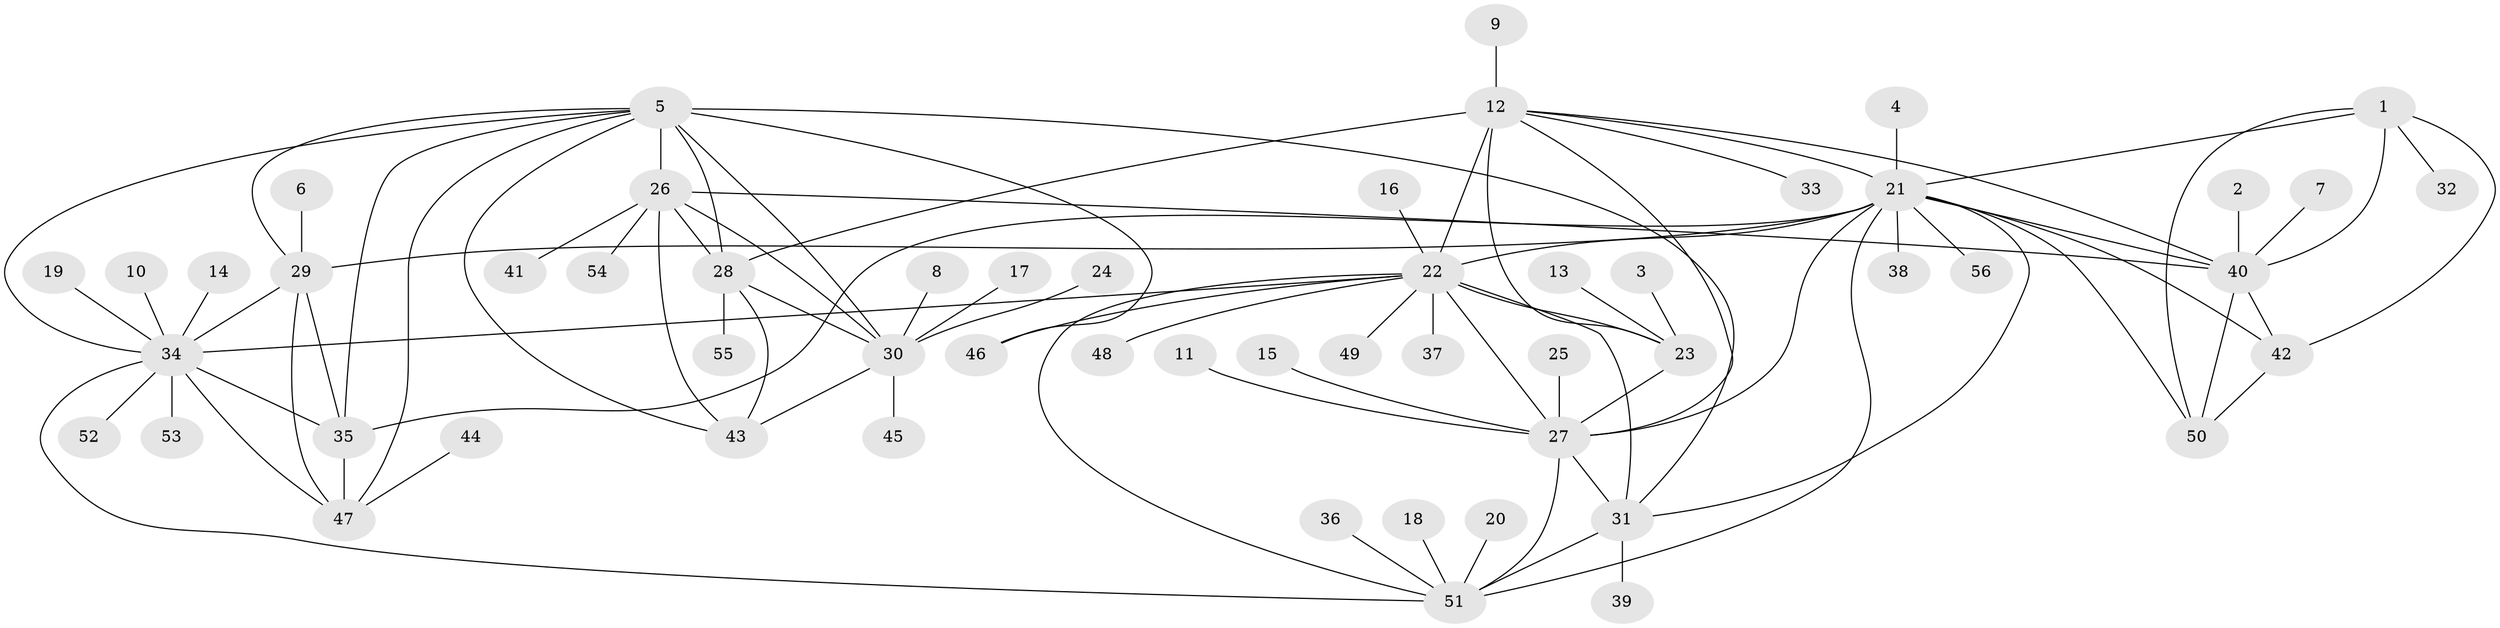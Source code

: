 // original degree distribution, {8: 0.044642857142857144, 7: 0.044642857142857144, 5: 0.026785714285714284, 6: 0.044642857142857144, 9: 0.03571428571428571, 13: 0.008928571428571428, 10: 0.017857142857142856, 3: 0.08035714285714286, 1: 0.5892857142857143, 2: 0.09821428571428571, 4: 0.008928571428571428}
// Generated by graph-tools (version 1.1) at 2025/26/03/09/25 03:26:36]
// undirected, 56 vertices, 91 edges
graph export_dot {
graph [start="1"]
  node [color=gray90,style=filled];
  1;
  2;
  3;
  4;
  5;
  6;
  7;
  8;
  9;
  10;
  11;
  12;
  13;
  14;
  15;
  16;
  17;
  18;
  19;
  20;
  21;
  22;
  23;
  24;
  25;
  26;
  27;
  28;
  29;
  30;
  31;
  32;
  33;
  34;
  35;
  36;
  37;
  38;
  39;
  40;
  41;
  42;
  43;
  44;
  45;
  46;
  47;
  48;
  49;
  50;
  51;
  52;
  53;
  54;
  55;
  56;
  1 -- 21 [weight=1.0];
  1 -- 32 [weight=1.0];
  1 -- 40 [weight=1.0];
  1 -- 42 [weight=1.0];
  1 -- 50 [weight=1.0];
  2 -- 40 [weight=1.0];
  3 -- 23 [weight=1.0];
  4 -- 21 [weight=1.0];
  5 -- 26 [weight=1.0];
  5 -- 28 [weight=1.0];
  5 -- 29 [weight=1.0];
  5 -- 30 [weight=1.0];
  5 -- 31 [weight=1.0];
  5 -- 34 [weight=1.0];
  5 -- 35 [weight=1.0];
  5 -- 43 [weight=1.0];
  5 -- 46 [weight=2.0];
  5 -- 47 [weight=1.0];
  6 -- 29 [weight=1.0];
  7 -- 40 [weight=1.0];
  8 -- 30 [weight=1.0];
  9 -- 12 [weight=1.0];
  10 -- 34 [weight=1.0];
  11 -- 27 [weight=1.0];
  12 -- 21 [weight=2.0];
  12 -- 22 [weight=3.0];
  12 -- 23 [weight=3.0];
  12 -- 27 [weight=1.0];
  12 -- 28 [weight=1.0];
  12 -- 33 [weight=1.0];
  12 -- 40 [weight=1.0];
  13 -- 23 [weight=1.0];
  14 -- 34 [weight=1.0];
  15 -- 27 [weight=1.0];
  16 -- 22 [weight=1.0];
  17 -- 30 [weight=1.0];
  18 -- 51 [weight=1.0];
  19 -- 34 [weight=1.0];
  20 -- 51 [weight=1.0];
  21 -- 22 [weight=1.0];
  21 -- 27 [weight=1.0];
  21 -- 29 [weight=1.0];
  21 -- 31 [weight=1.0];
  21 -- 35 [weight=1.0];
  21 -- 38 [weight=1.0];
  21 -- 40 [weight=1.0];
  21 -- 42 [weight=1.0];
  21 -- 50 [weight=1.0];
  21 -- 51 [weight=1.0];
  21 -- 56 [weight=1.0];
  22 -- 23 [weight=1.0];
  22 -- 27 [weight=1.0];
  22 -- 31 [weight=1.0];
  22 -- 34 [weight=1.0];
  22 -- 37 [weight=1.0];
  22 -- 46 [weight=1.0];
  22 -- 48 [weight=1.0];
  22 -- 49 [weight=1.0];
  22 -- 51 [weight=1.0];
  23 -- 27 [weight=1.0];
  24 -- 30 [weight=1.0];
  25 -- 27 [weight=1.0];
  26 -- 28 [weight=1.0];
  26 -- 30 [weight=1.0];
  26 -- 40 [weight=1.0];
  26 -- 41 [weight=1.0];
  26 -- 43 [weight=1.0];
  26 -- 54 [weight=1.0];
  27 -- 31 [weight=1.0];
  27 -- 51 [weight=1.0];
  28 -- 30 [weight=1.0];
  28 -- 43 [weight=1.0];
  28 -- 55 [weight=1.0];
  29 -- 34 [weight=1.0];
  29 -- 35 [weight=1.0];
  29 -- 47 [weight=1.0];
  30 -- 43 [weight=1.0];
  30 -- 45 [weight=1.0];
  31 -- 39 [weight=1.0];
  31 -- 51 [weight=1.0];
  34 -- 35 [weight=1.0];
  34 -- 47 [weight=1.0];
  34 -- 51 [weight=1.0];
  34 -- 52 [weight=1.0];
  34 -- 53 [weight=1.0];
  35 -- 47 [weight=1.0];
  36 -- 51 [weight=1.0];
  40 -- 42 [weight=1.0];
  40 -- 50 [weight=1.0];
  42 -- 50 [weight=1.0];
  44 -- 47 [weight=1.0];
}
